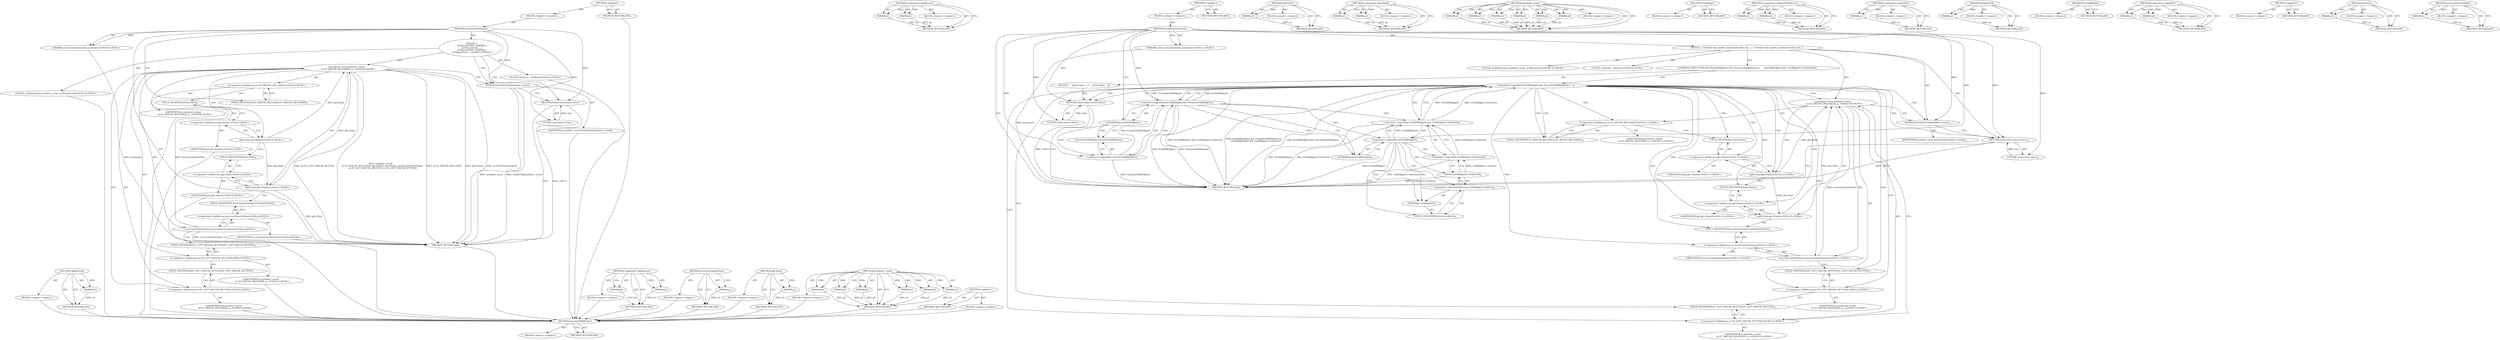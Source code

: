digraph "ui.EventTimeForNow" {
vulnerable_84 [label=<(METHOD,NotifyClick)>];
vulnerable_85 [label=<(PARAM,p1)>];
vulnerable_86 [label=<(BLOCK,&lt;empty&gt;,&lt;empty&gt;)>];
vulnerable_87 [label=<(METHOD_RETURN,ANY)>];
vulnerable_6 [label=<(METHOD,&lt;global&gt;)<SUB>1</SUB>>];
vulnerable_7 [label=<(BLOCK,&lt;empty&gt;,&lt;empty&gt;)<SUB>1</SUB>>];
vulnerable_8 [label=<(METHOD,AcceleratorPressed)<SUB>1</SUB>>];
vulnerable_9 [label="<(PARAM,const ui::Accelerator&amp; accelerator)<SUB>1</SUB>>"];
vulnerable_10 [label="<(BLOCK,{
   SetState(STATE_NORMAL);
   ui::MouseEvent ...,{
   SetState(STATE_NORMAL);
   ui::MouseEvent ...)<SUB>1</SUB>>"];
vulnerable_11 [label="<(LOCAL,SetState : SetState)<SUB>2</SUB>>"];
vulnerable_12 [label="<(LOCAL,ui.MouseEvent synthetic_event: ui.MouseEvent)<SUB>3</SUB>>"];
vulnerable_13 [label="<(synthetic_event,synthetic_event(
      ui::ET_MOUSE_RELEASED, g...)<SUB>3</SUB>>"];
vulnerable_14 [label="<(&lt;operator&gt;.fieldAccess,ui::ET_MOUSE_RELEASED)<SUB>4</SUB>>"];
vulnerable_15 [label="<(IDENTIFIER,ui,synthetic_event(
      ui::ET_MOUSE_RELEASED, g...)<SUB>4</SUB>>"];
vulnerable_16 [label=<(FIELD_IDENTIFIER,ET_MOUSE_RELEASED,ET_MOUSE_RELEASED)<SUB>4</SUB>>];
vulnerable_17 [label="<(gfx.Point,gfx::Point())<SUB>4</SUB>>"];
vulnerable_18 [label="<(&lt;operator&gt;.fieldAccess,gfx::Point)<SUB>4</SUB>>"];
vulnerable_19 [label="<(IDENTIFIER,gfx,gfx::Point())<SUB>4</SUB>>"];
vulnerable_20 [label=<(FIELD_IDENTIFIER,Point,Point)<SUB>4</SUB>>];
vulnerable_21 [label="<(gfx.Point,gfx::Point())<SUB>4</SUB>>"];
vulnerable_22 [label="<(&lt;operator&gt;.fieldAccess,gfx::Point)<SUB>4</SUB>>"];
vulnerable_23 [label="<(IDENTIFIER,gfx,gfx::Point())<SUB>4</SUB>>"];
vulnerable_24 [label=<(FIELD_IDENTIFIER,Point,Point)<SUB>4</SUB>>];
vulnerable_25 [label="<(ui.EventTimeForNow,ui::EventTimeForNow())<SUB>4</SUB>>"];
vulnerable_26 [label="<(&lt;operator&gt;.fieldAccess,ui::EventTimeForNow)<SUB>4</SUB>>"];
vulnerable_27 [label="<(IDENTIFIER,ui,ui::EventTimeForNow())<SUB>4</SUB>>"];
vulnerable_28 [label=<(FIELD_IDENTIFIER,EventTimeForNow,EventTimeForNow)<SUB>4</SUB>>];
vulnerable_29 [label="<(&lt;operator&gt;.fieldAccess,ui::EF_LEFT_MOUSE_BUTTON)<SUB>5</SUB>>"];
vulnerable_30 [label="<(IDENTIFIER,ui,synthetic_event(
      ui::ET_MOUSE_RELEASED, g...)<SUB>5</SUB>>"];
vulnerable_31 [label=<(FIELD_IDENTIFIER,EF_LEFT_MOUSE_BUTTON,EF_LEFT_MOUSE_BUTTON)<SUB>5</SUB>>];
vulnerable_32 [label="<(&lt;operator&gt;.fieldAccess,ui::EF_LEFT_MOUSE_BUTTON)<SUB>5</SUB>>"];
vulnerable_33 [label="<(IDENTIFIER,ui,synthetic_event(
      ui::ET_MOUSE_RELEASED, g...)<SUB>5</SUB>>"];
vulnerable_34 [label=<(FIELD_IDENTIFIER,EF_LEFT_MOUSE_BUTTON,EF_LEFT_MOUSE_BUTTON)<SUB>5</SUB>>];
vulnerable_35 [label=<(NotifyClick,NotifyClick(synthetic_event))<SUB>6</SUB>>];
vulnerable_36 [label=<(IDENTIFIER,synthetic_event,NotifyClick(synthetic_event))<SUB>6</SUB>>];
vulnerable_37 [label=<(RETURN,return true;,return true;)<SUB>7</SUB>>];
vulnerable_38 [label=<(LITERAL,true,return true;)<SUB>7</SUB>>];
vulnerable_39 [label=<(METHOD_RETURN,bool)<SUB>1</SUB>>];
vulnerable_41 [label=<(METHOD_RETURN,ANY)<SUB>1</SUB>>];
vulnerable_71 [label=<(METHOD,&lt;operator&gt;.fieldAccess)>];
vulnerable_72 [label=<(PARAM,p1)>];
vulnerable_73 [label=<(PARAM,p2)>];
vulnerable_74 [label=<(BLOCK,&lt;empty&gt;,&lt;empty&gt;)>];
vulnerable_75 [label=<(METHOD_RETURN,ANY)>];
vulnerable_80 [label=<(METHOD,ui.EventTimeForNow)>];
vulnerable_81 [label=<(PARAM,p1)>];
vulnerable_82 [label=<(BLOCK,&lt;empty&gt;,&lt;empty&gt;)>];
vulnerable_83 [label=<(METHOD_RETURN,ANY)>];
vulnerable_76 [label=<(METHOD,gfx.Point)>];
vulnerable_77 [label=<(PARAM,p1)>];
vulnerable_78 [label=<(BLOCK,&lt;empty&gt;,&lt;empty&gt;)>];
vulnerable_79 [label=<(METHOD_RETURN,ANY)>];
vulnerable_62 [label=<(METHOD,synthetic_event)>];
vulnerable_63 [label=<(PARAM,p1)>];
vulnerable_64 [label=<(PARAM,p2)>];
vulnerable_65 [label=<(PARAM,p3)>];
vulnerable_66 [label=<(PARAM,p4)>];
vulnerable_67 [label=<(PARAM,p5)>];
vulnerable_68 [label=<(PARAM,p6)>];
vulnerable_69 [label=<(BLOCK,&lt;empty&gt;,&lt;empty&gt;)>];
vulnerable_70 [label=<(METHOD_RETURN,ANY)>];
vulnerable_56 [label=<(METHOD,&lt;global&gt;)<SUB>1</SUB>>];
vulnerable_57 [label=<(BLOCK,&lt;empty&gt;,&lt;empty&gt;)>];
vulnerable_58 [label=<(METHOD_RETURN,ANY)>];
fixed_96 [label=<(METHOD,FocusInChildWidget)>];
fixed_97 [label=<(BLOCK,&lt;empty&gt;,&lt;empty&gt;)>];
fixed_98 [label=<(METHOD_RETURN,ANY)>];
fixed_120 [label=<(METHOD,&lt;operator&gt;.fieldAccess)>];
fixed_121 [label=<(PARAM,p1)>];
fixed_122 [label=<(PARAM,p2)>];
fixed_123 [label=<(BLOCK,&lt;empty&gt;,&lt;empty&gt;)>];
fixed_124 [label=<(METHOD_RETURN,ANY)>];
fixed_6 [label=<(METHOD,&lt;global&gt;)<SUB>1</SUB>>];
fixed_7 [label=<(BLOCK,&lt;empty&gt;,&lt;empty&gt;)<SUB>1</SUB>>];
fixed_8 [label=<(METHOD,AcceleratorPressed)<SUB>1</SUB>>];
fixed_9 [label="<(PARAM,const ui::Accelerator&amp; accelerator)<SUB>1</SUB>>"];
fixed_10 [label=<(BLOCK,{
  // Should only handle accelerators when act...,{
  // Should only handle accelerators when act...)<SUB>1</SUB>>];
fixed_11 [label=<(CONTROL_STRUCTURE,IF,if ((IsChildWidget() &amp;&amp; !FocusInChildWidget()) ||
      (!IsChildWidget() &amp;&amp; !GetWidget()-&gt;IsActive())))<SUB>5</SUB>>];
fixed_12 [label=<(&lt;operator&gt;.logicalOr,(IsChildWidget() &amp;&amp; !FocusInChildWidget()) ||
 ...)<SUB>5</SUB>>];
fixed_13 [label=<(&lt;operator&gt;.logicalAnd,IsChildWidget() &amp;&amp; !FocusInChildWidget())<SUB>5</SUB>>];
fixed_14 [label=<(IsChildWidget,IsChildWidget())<SUB>5</SUB>>];
fixed_15 [label=<(&lt;operator&gt;.logicalNot,!FocusInChildWidget())<SUB>5</SUB>>];
fixed_16 [label=<(FocusInChildWidget,FocusInChildWidget())<SUB>5</SUB>>];
fixed_17 [label=<(&lt;operator&gt;.logicalAnd,!IsChildWidget() &amp;&amp; !GetWidget()-&gt;IsActive())<SUB>6</SUB>>];
fixed_18 [label=<(&lt;operator&gt;.logicalNot,!IsChildWidget())<SUB>6</SUB>>];
fixed_19 [label=<(IsChildWidget,IsChildWidget())<SUB>6</SUB>>];
fixed_20 [label=<(&lt;operator&gt;.logicalNot,!GetWidget()-&gt;IsActive())<SUB>6</SUB>>];
fixed_21 [label=<(IsActive,GetWidget()-&gt;IsActive())<SUB>6</SUB>>];
fixed_22 [label=<(&lt;operator&gt;.indirectFieldAccess,GetWidget()-&gt;IsActive)<SUB>6</SUB>>];
fixed_23 [label=<(GetWidget,GetWidget())<SUB>6</SUB>>];
fixed_24 [label=<(FIELD_IDENTIFIER,IsActive,IsActive)<SUB>6</SUB>>];
fixed_25 [label=<(BLOCK,{
    return false;
  },{
    return false;
  })<SUB>6</SUB>>];
fixed_26 [label=<(RETURN,return false;,return false;)<SUB>7</SUB>>];
fixed_27 [label=<(LITERAL,false,return false;)<SUB>7</SUB>>];
fixed_28 [label="<(LOCAL,SetState : SetState)<SUB>9</SUB>>"];
fixed_29 [label="<(LOCAL,ui.MouseEvent synthetic_event: ui.MouseEvent)<SUB>10</SUB>>"];
fixed_30 [label="<(synthetic_event,synthetic_event(
      ui::ET_MOUSE_RELEASED, g...)<SUB>10</SUB>>"];
fixed_31 [label="<(&lt;operator&gt;.fieldAccess,ui::ET_MOUSE_RELEASED)<SUB>11</SUB>>"];
fixed_32 [label="<(IDENTIFIER,ui,synthetic_event(
      ui::ET_MOUSE_RELEASED, g...)<SUB>11</SUB>>"];
fixed_33 [label=<(FIELD_IDENTIFIER,ET_MOUSE_RELEASED,ET_MOUSE_RELEASED)<SUB>11</SUB>>];
fixed_34 [label="<(gfx.Point,gfx::Point())<SUB>11</SUB>>"];
fixed_35 [label="<(&lt;operator&gt;.fieldAccess,gfx::Point)<SUB>11</SUB>>"];
fixed_36 [label="<(IDENTIFIER,gfx,gfx::Point())<SUB>11</SUB>>"];
fixed_37 [label=<(FIELD_IDENTIFIER,Point,Point)<SUB>11</SUB>>];
fixed_38 [label="<(gfx.Point,gfx::Point())<SUB>11</SUB>>"];
fixed_39 [label="<(&lt;operator&gt;.fieldAccess,gfx::Point)<SUB>11</SUB>>"];
fixed_40 [label="<(IDENTIFIER,gfx,gfx::Point())<SUB>11</SUB>>"];
fixed_41 [label=<(FIELD_IDENTIFIER,Point,Point)<SUB>11</SUB>>];
fixed_42 [label="<(ui.EventTimeForNow,ui::EventTimeForNow())<SUB>11</SUB>>"];
fixed_43 [label="<(&lt;operator&gt;.fieldAccess,ui::EventTimeForNow)<SUB>11</SUB>>"];
fixed_44 [label="<(IDENTIFIER,ui,ui::EventTimeForNow())<SUB>11</SUB>>"];
fixed_45 [label=<(FIELD_IDENTIFIER,EventTimeForNow,EventTimeForNow)<SUB>11</SUB>>];
fixed_46 [label="<(&lt;operator&gt;.fieldAccess,ui::EF_LEFT_MOUSE_BUTTON)<SUB>12</SUB>>"];
fixed_47 [label="<(IDENTIFIER,ui,synthetic_event(
      ui::ET_MOUSE_RELEASED, g...)<SUB>12</SUB>>"];
fixed_48 [label=<(FIELD_IDENTIFIER,EF_LEFT_MOUSE_BUTTON,EF_LEFT_MOUSE_BUTTON)<SUB>12</SUB>>];
fixed_49 [label="<(&lt;operator&gt;.fieldAccess,ui::EF_LEFT_MOUSE_BUTTON)<SUB>12</SUB>>"];
fixed_50 [label="<(IDENTIFIER,ui,synthetic_event(
      ui::ET_MOUSE_RELEASED, g...)<SUB>12</SUB>>"];
fixed_51 [label=<(FIELD_IDENTIFIER,EF_LEFT_MOUSE_BUTTON,EF_LEFT_MOUSE_BUTTON)<SUB>12</SUB>>];
fixed_52 [label=<(NotifyClick,NotifyClick(synthetic_event))<SUB>13</SUB>>];
fixed_53 [label=<(IDENTIFIER,synthetic_event,NotifyClick(synthetic_event))<SUB>13</SUB>>];
fixed_54 [label=<(RETURN,return true;,return true;)<SUB>14</SUB>>];
fixed_55 [label=<(LITERAL,true,return true;)<SUB>14</SUB>>];
fixed_56 [label=<(METHOD_RETURN,bool)<SUB>1</SUB>>];
fixed_58 [label=<(METHOD_RETURN,ANY)<SUB>1</SUB>>];
fixed_125 [label=<(METHOD,gfx.Point)>];
fixed_126 [label=<(PARAM,p1)>];
fixed_127 [label=<(BLOCK,&lt;empty&gt;,&lt;empty&gt;)>];
fixed_128 [label=<(METHOD_RETURN,ANY)>];
fixed_84 [label=<(METHOD,&lt;operator&gt;.logicalAnd)>];
fixed_85 [label=<(PARAM,p1)>];
fixed_86 [label=<(PARAM,p2)>];
fixed_87 [label=<(BLOCK,&lt;empty&gt;,&lt;empty&gt;)>];
fixed_88 [label=<(METHOD_RETURN,ANY)>];
fixed_111 [label=<(METHOD,synthetic_event)>];
fixed_112 [label=<(PARAM,p1)>];
fixed_113 [label=<(PARAM,p2)>];
fixed_114 [label=<(PARAM,p3)>];
fixed_115 [label=<(PARAM,p4)>];
fixed_116 [label=<(PARAM,p5)>];
fixed_117 [label=<(PARAM,p6)>];
fixed_118 [label=<(BLOCK,&lt;empty&gt;,&lt;empty&gt;)>];
fixed_119 [label=<(METHOD_RETURN,ANY)>];
fixed_108 [label=<(METHOD,GetWidget)>];
fixed_109 [label=<(BLOCK,&lt;empty&gt;,&lt;empty&gt;)>];
fixed_110 [label=<(METHOD_RETURN,ANY)>];
fixed_103 [label=<(METHOD,&lt;operator&gt;.indirectFieldAccess)>];
fixed_104 [label=<(PARAM,p1)>];
fixed_105 [label=<(PARAM,p2)>];
fixed_106 [label=<(BLOCK,&lt;empty&gt;,&lt;empty&gt;)>];
fixed_107 [label=<(METHOD_RETURN,ANY)>];
fixed_92 [label=<(METHOD,&lt;operator&gt;.logicalNot)>];
fixed_93 [label=<(PARAM,p1)>];
fixed_94 [label=<(BLOCK,&lt;empty&gt;,&lt;empty&gt;)>];
fixed_95 [label=<(METHOD_RETURN,ANY)>];
fixed_133 [label=<(METHOD,NotifyClick)>];
fixed_134 [label=<(PARAM,p1)>];
fixed_135 [label=<(BLOCK,&lt;empty&gt;,&lt;empty&gt;)>];
fixed_136 [label=<(METHOD_RETURN,ANY)>];
fixed_89 [label=<(METHOD,IsChildWidget)>];
fixed_90 [label=<(BLOCK,&lt;empty&gt;,&lt;empty&gt;)>];
fixed_91 [label=<(METHOD_RETURN,ANY)>];
fixed_79 [label=<(METHOD,&lt;operator&gt;.logicalOr)>];
fixed_80 [label=<(PARAM,p1)>];
fixed_81 [label=<(PARAM,p2)>];
fixed_82 [label=<(BLOCK,&lt;empty&gt;,&lt;empty&gt;)>];
fixed_83 [label=<(METHOD_RETURN,ANY)>];
fixed_73 [label=<(METHOD,&lt;global&gt;)<SUB>1</SUB>>];
fixed_74 [label=<(BLOCK,&lt;empty&gt;,&lt;empty&gt;)>];
fixed_75 [label=<(METHOD_RETURN,ANY)>];
fixed_99 [label=<(METHOD,IsActive)>];
fixed_100 [label=<(PARAM,p1)>];
fixed_101 [label=<(BLOCK,&lt;empty&gt;,&lt;empty&gt;)>];
fixed_102 [label=<(METHOD_RETURN,ANY)>];
fixed_129 [label=<(METHOD,ui.EventTimeForNow)>];
fixed_130 [label=<(PARAM,p1)>];
fixed_131 [label=<(BLOCK,&lt;empty&gt;,&lt;empty&gt;)>];
fixed_132 [label=<(METHOD_RETURN,ANY)>];
vulnerable_84 -> vulnerable_85  [key=0, label="AST: "];
vulnerable_84 -> vulnerable_85  [key=1, label="DDG: "];
vulnerable_84 -> vulnerable_86  [key=0, label="AST: "];
vulnerable_84 -> vulnerable_87  [key=0, label="AST: "];
vulnerable_84 -> vulnerable_87  [key=1, label="CFG: "];
vulnerable_85 -> vulnerable_87  [key=0, label="DDG: p1"];
vulnerable_86 -> fixed_96  [key=0];
vulnerable_87 -> fixed_96  [key=0];
vulnerable_6 -> vulnerable_7  [key=0, label="AST: "];
vulnerable_6 -> vulnerable_41  [key=0, label="AST: "];
vulnerable_6 -> vulnerable_41  [key=1, label="CFG: "];
vulnerable_7 -> vulnerable_8  [key=0, label="AST: "];
vulnerable_8 -> vulnerable_9  [key=0, label="AST: "];
vulnerable_8 -> vulnerable_9  [key=1, label="DDG: "];
vulnerable_8 -> vulnerable_10  [key=0, label="AST: "];
vulnerable_8 -> vulnerable_39  [key=0, label="AST: "];
vulnerable_8 -> vulnerable_16  [key=0, label="CFG: "];
vulnerable_8 -> vulnerable_37  [key=0, label="DDG: "];
vulnerable_8 -> vulnerable_35  [key=0, label="DDG: "];
vulnerable_8 -> vulnerable_38  [key=0, label="DDG: "];
vulnerable_9 -> vulnerable_39  [key=0, label="DDG: accelerator"];
vulnerable_10 -> vulnerable_11  [key=0, label="AST: "];
vulnerable_10 -> vulnerable_12  [key=0, label="AST: "];
vulnerable_10 -> vulnerable_13  [key=0, label="AST: "];
vulnerable_10 -> vulnerable_35  [key=0, label="AST: "];
vulnerable_10 -> vulnerable_37  [key=0, label="AST: "];
vulnerable_11 -> fixed_96  [key=0];
vulnerable_12 -> fixed_96  [key=0];
vulnerable_13 -> vulnerable_14  [key=0, label="AST: "];
vulnerable_13 -> vulnerable_17  [key=0, label="AST: "];
vulnerable_13 -> vulnerable_21  [key=0, label="AST: "];
vulnerable_13 -> vulnerable_25  [key=0, label="AST: "];
vulnerable_13 -> vulnerable_29  [key=0, label="AST: "];
vulnerable_13 -> vulnerable_32  [key=0, label="AST: "];
vulnerable_13 -> vulnerable_35  [key=0, label="CFG: "];
vulnerable_13 -> vulnerable_39  [key=0, label="DDG: ui::ET_MOUSE_RELEASED"];
vulnerable_13 -> vulnerable_39  [key=1, label="DDG: gfx::Point()"];
vulnerable_13 -> vulnerable_39  [key=2, label="DDG: ui::EventTimeForNow()"];
vulnerable_13 -> vulnerable_39  [key=3, label="DDG: ui::EF_LEFT_MOUSE_BUTTON"];
vulnerable_13 -> vulnerable_39  [key=4, label="DDG: synthetic_event(
      ui::ET_MOUSE_RELEASED, gfx::Point(), gfx::Point(), ui::EventTimeForNow(),
      ui::EF_LEFT_MOUSE_BUTTON, ui::EF_LEFT_MOUSE_BUTTON)"];
vulnerable_14 -> vulnerable_15  [key=0, label="AST: "];
vulnerable_14 -> vulnerable_16  [key=0, label="AST: "];
vulnerable_14 -> vulnerable_20  [key=0, label="CFG: "];
vulnerable_15 -> fixed_96  [key=0];
vulnerable_16 -> vulnerable_14  [key=0, label="CFG: "];
vulnerable_17 -> vulnerable_18  [key=0, label="AST: "];
vulnerable_17 -> vulnerable_24  [key=0, label="CFG: "];
vulnerable_17 -> vulnerable_13  [key=0, label="DDG: gfx::Point"];
vulnerable_17 -> vulnerable_21  [key=0, label="DDG: gfx::Point"];
vulnerable_18 -> vulnerable_19  [key=0, label="AST: "];
vulnerable_18 -> vulnerable_20  [key=0, label="AST: "];
vulnerable_18 -> vulnerable_17  [key=0, label="CFG: "];
vulnerable_19 -> fixed_96  [key=0];
vulnerable_20 -> vulnerable_18  [key=0, label="CFG: "];
vulnerable_21 -> vulnerable_22  [key=0, label="AST: "];
vulnerable_21 -> vulnerable_28  [key=0, label="CFG: "];
vulnerable_21 -> vulnerable_39  [key=0, label="DDG: gfx::Point"];
vulnerable_21 -> vulnerable_13  [key=0, label="DDG: gfx::Point"];
vulnerable_22 -> vulnerable_23  [key=0, label="AST: "];
vulnerable_22 -> vulnerable_24  [key=0, label="AST: "];
vulnerable_22 -> vulnerable_21  [key=0, label="CFG: "];
vulnerable_23 -> fixed_96  [key=0];
vulnerable_24 -> vulnerable_22  [key=0, label="CFG: "];
vulnerable_25 -> vulnerable_26  [key=0, label="AST: "];
vulnerable_25 -> vulnerable_31  [key=0, label="CFG: "];
vulnerable_25 -> vulnerable_39  [key=0, label="DDG: ui::EventTimeForNow"];
vulnerable_25 -> vulnerable_13  [key=0, label="DDG: ui::EventTimeForNow"];
vulnerable_26 -> vulnerable_27  [key=0, label="AST: "];
vulnerable_26 -> vulnerable_28  [key=0, label="AST: "];
vulnerable_26 -> vulnerable_25  [key=0, label="CFG: "];
vulnerable_27 -> fixed_96  [key=0];
vulnerable_28 -> vulnerable_26  [key=0, label="CFG: "];
vulnerable_29 -> vulnerable_30  [key=0, label="AST: "];
vulnerable_29 -> vulnerable_31  [key=0, label="AST: "];
vulnerable_29 -> vulnerable_34  [key=0, label="CFG: "];
vulnerable_30 -> fixed_96  [key=0];
vulnerable_31 -> vulnerable_29  [key=0, label="CFG: "];
vulnerable_32 -> vulnerable_33  [key=0, label="AST: "];
vulnerable_32 -> vulnerable_34  [key=0, label="AST: "];
vulnerable_32 -> vulnerable_13  [key=0, label="CFG: "];
vulnerable_33 -> fixed_96  [key=0];
vulnerable_34 -> vulnerable_32  [key=0, label="CFG: "];
vulnerable_35 -> vulnerable_36  [key=0, label="AST: "];
vulnerable_35 -> vulnerable_37  [key=0, label="CFG: "];
vulnerable_35 -> vulnerable_39  [key=0, label="DDG: synthetic_event"];
vulnerable_35 -> vulnerable_39  [key=1, label="DDG: NotifyClick(synthetic_event)"];
vulnerable_36 -> fixed_96  [key=0];
vulnerable_37 -> vulnerable_38  [key=0, label="AST: "];
vulnerable_37 -> vulnerable_39  [key=0, label="CFG: "];
vulnerable_37 -> vulnerable_39  [key=1, label="DDG: &lt;RET&gt;"];
vulnerable_38 -> vulnerable_37  [key=0, label="DDG: true"];
vulnerable_39 -> fixed_96  [key=0];
vulnerable_41 -> fixed_96  [key=0];
vulnerable_71 -> vulnerable_72  [key=0, label="AST: "];
vulnerable_71 -> vulnerable_72  [key=1, label="DDG: "];
vulnerable_71 -> vulnerable_74  [key=0, label="AST: "];
vulnerable_71 -> vulnerable_73  [key=0, label="AST: "];
vulnerable_71 -> vulnerable_73  [key=1, label="DDG: "];
vulnerable_71 -> vulnerable_75  [key=0, label="AST: "];
vulnerable_71 -> vulnerable_75  [key=1, label="CFG: "];
vulnerable_72 -> vulnerable_75  [key=0, label="DDG: p1"];
vulnerable_73 -> vulnerable_75  [key=0, label="DDG: p2"];
vulnerable_74 -> fixed_96  [key=0];
vulnerable_75 -> fixed_96  [key=0];
vulnerable_80 -> vulnerable_81  [key=0, label="AST: "];
vulnerable_80 -> vulnerable_81  [key=1, label="DDG: "];
vulnerable_80 -> vulnerable_82  [key=0, label="AST: "];
vulnerable_80 -> vulnerable_83  [key=0, label="AST: "];
vulnerable_80 -> vulnerable_83  [key=1, label="CFG: "];
vulnerable_81 -> vulnerable_83  [key=0, label="DDG: p1"];
vulnerable_82 -> fixed_96  [key=0];
vulnerable_83 -> fixed_96  [key=0];
vulnerable_76 -> vulnerable_77  [key=0, label="AST: "];
vulnerable_76 -> vulnerable_77  [key=1, label="DDG: "];
vulnerable_76 -> vulnerable_78  [key=0, label="AST: "];
vulnerable_76 -> vulnerable_79  [key=0, label="AST: "];
vulnerable_76 -> vulnerable_79  [key=1, label="CFG: "];
vulnerable_77 -> vulnerable_79  [key=0, label="DDG: p1"];
vulnerable_78 -> fixed_96  [key=0];
vulnerable_79 -> fixed_96  [key=0];
vulnerable_62 -> vulnerable_63  [key=0, label="AST: "];
vulnerable_62 -> vulnerable_63  [key=1, label="DDG: "];
vulnerable_62 -> vulnerable_69  [key=0, label="AST: "];
vulnerable_62 -> vulnerable_64  [key=0, label="AST: "];
vulnerable_62 -> vulnerable_64  [key=1, label="DDG: "];
vulnerable_62 -> vulnerable_70  [key=0, label="AST: "];
vulnerable_62 -> vulnerable_70  [key=1, label="CFG: "];
vulnerable_62 -> vulnerable_65  [key=0, label="AST: "];
vulnerable_62 -> vulnerable_65  [key=1, label="DDG: "];
vulnerable_62 -> vulnerable_66  [key=0, label="AST: "];
vulnerable_62 -> vulnerable_66  [key=1, label="DDG: "];
vulnerable_62 -> vulnerable_67  [key=0, label="AST: "];
vulnerable_62 -> vulnerable_67  [key=1, label="DDG: "];
vulnerable_62 -> vulnerable_68  [key=0, label="AST: "];
vulnerable_62 -> vulnerable_68  [key=1, label="DDG: "];
vulnerable_63 -> vulnerable_70  [key=0, label="DDG: p1"];
vulnerable_64 -> vulnerable_70  [key=0, label="DDG: p2"];
vulnerable_65 -> vulnerable_70  [key=0, label="DDG: p3"];
vulnerable_66 -> vulnerable_70  [key=0, label="DDG: p4"];
vulnerable_67 -> vulnerable_70  [key=0, label="DDG: p5"];
vulnerable_68 -> vulnerable_70  [key=0, label="DDG: p6"];
vulnerable_69 -> fixed_96  [key=0];
vulnerable_70 -> fixed_96  [key=0];
vulnerable_56 -> vulnerable_57  [key=0, label="AST: "];
vulnerable_56 -> vulnerable_58  [key=0, label="AST: "];
vulnerable_56 -> vulnerable_58  [key=1, label="CFG: "];
vulnerable_57 -> fixed_96  [key=0];
vulnerable_58 -> fixed_96  [key=0];
fixed_96 -> fixed_97  [key=0, label="AST: "];
fixed_96 -> fixed_98  [key=0, label="AST: "];
fixed_96 -> fixed_98  [key=1, label="CFG: "];
fixed_120 -> fixed_121  [key=0, label="AST: "];
fixed_120 -> fixed_121  [key=1, label="DDG: "];
fixed_120 -> fixed_123  [key=0, label="AST: "];
fixed_120 -> fixed_122  [key=0, label="AST: "];
fixed_120 -> fixed_122  [key=1, label="DDG: "];
fixed_120 -> fixed_124  [key=0, label="AST: "];
fixed_120 -> fixed_124  [key=1, label="CFG: "];
fixed_121 -> fixed_124  [key=0, label="DDG: p1"];
fixed_122 -> fixed_124  [key=0, label="DDG: p2"];
fixed_6 -> fixed_7  [key=0, label="AST: "];
fixed_6 -> fixed_58  [key=0, label="AST: "];
fixed_6 -> fixed_58  [key=1, label="CFG: "];
fixed_7 -> fixed_8  [key=0, label="AST: "];
fixed_8 -> fixed_9  [key=0, label="AST: "];
fixed_8 -> fixed_9  [key=1, label="DDG: "];
fixed_8 -> fixed_10  [key=0, label="AST: "];
fixed_8 -> fixed_56  [key=0, label="AST: "];
fixed_8 -> fixed_14  [key=0, label="CFG: "];
fixed_8 -> fixed_54  [key=0, label="DDG: "];
fixed_8 -> fixed_52  [key=0, label="DDG: "];
fixed_8 -> fixed_55  [key=0, label="DDG: "];
fixed_8 -> fixed_26  [key=0, label="DDG: "];
fixed_8 -> fixed_13  [key=0, label="DDG: "];
fixed_8 -> fixed_27  [key=0, label="DDG: "];
fixed_8 -> fixed_15  [key=0, label="DDG: "];
fixed_8 -> fixed_18  [key=0, label="DDG: "];
fixed_9 -> fixed_56  [key=0, label="DDG: accelerator"];
fixed_10 -> fixed_11  [key=0, label="AST: "];
fixed_10 -> fixed_28  [key=0, label="AST: "];
fixed_10 -> fixed_29  [key=0, label="AST: "];
fixed_10 -> fixed_30  [key=0, label="AST: "];
fixed_10 -> fixed_52  [key=0, label="AST: "];
fixed_10 -> fixed_54  [key=0, label="AST: "];
fixed_11 -> fixed_12  [key=0, label="AST: "];
fixed_11 -> fixed_25  [key=0, label="AST: "];
fixed_12 -> fixed_13  [key=0, label="AST: "];
fixed_12 -> fixed_17  [key=0, label="AST: "];
fixed_12 -> fixed_26  [key=0, label="CFG: "];
fixed_12 -> fixed_26  [key=1, label="CDG: "];
fixed_12 -> fixed_33  [key=0, label="CFG: "];
fixed_12 -> fixed_33  [key=1, label="CDG: "];
fixed_12 -> fixed_56  [key=0, label="DDG: IsChildWidget() &amp;&amp; !FocusInChildWidget()"];
fixed_12 -> fixed_56  [key=1, label="DDG: !IsChildWidget() &amp;&amp; !GetWidget()-&gt;IsActive()"];
fixed_12 -> fixed_56  [key=2, label="DDG: (IsChildWidget() &amp;&amp; !FocusInChildWidget()) ||
      (!IsChildWidget() &amp;&amp; !GetWidget()-&gt;IsActive())"];
fixed_12 -> fixed_30  [key=0, label="CDG: "];
fixed_12 -> fixed_34  [key=0, label="CDG: "];
fixed_12 -> fixed_48  [key=0, label="CDG: "];
fixed_12 -> fixed_49  [key=0, label="CDG: "];
fixed_12 -> fixed_42  [key=0, label="CDG: "];
fixed_12 -> fixed_51  [key=0, label="CDG: "];
fixed_12 -> fixed_52  [key=0, label="CDG: "];
fixed_12 -> fixed_37  [key=0, label="CDG: "];
fixed_12 -> fixed_46  [key=0, label="CDG: "];
fixed_12 -> fixed_38  [key=0, label="CDG: "];
fixed_12 -> fixed_41  [key=0, label="CDG: "];
fixed_12 -> fixed_45  [key=0, label="CDG: "];
fixed_12 -> fixed_35  [key=0, label="CDG: "];
fixed_12 -> fixed_54  [key=0, label="CDG: "];
fixed_12 -> fixed_39  [key=0, label="CDG: "];
fixed_12 -> fixed_31  [key=0, label="CDG: "];
fixed_12 -> fixed_43  [key=0, label="CDG: "];
fixed_13 -> fixed_14  [key=0, label="AST: "];
fixed_13 -> fixed_15  [key=0, label="AST: "];
fixed_13 -> fixed_19  [key=0, label="CFG: "];
fixed_13 -> fixed_19  [key=1, label="CDG: "];
fixed_13 -> fixed_12  [key=0, label="CFG: "];
fixed_13 -> fixed_12  [key=1, label="DDG: IsChildWidget()"];
fixed_13 -> fixed_12  [key=2, label="DDG: !FocusInChildWidget()"];
fixed_13 -> fixed_56  [key=0, label="DDG: IsChildWidget()"];
fixed_13 -> fixed_56  [key=1, label="DDG: !FocusInChildWidget()"];
fixed_13 -> fixed_17  [key=0, label="CDG: "];
fixed_13 -> fixed_18  [key=0, label="CDG: "];
fixed_14 -> fixed_16  [key=0, label="CFG: "];
fixed_14 -> fixed_16  [key=1, label="CDG: "];
fixed_14 -> fixed_13  [key=0, label="CFG: "];
fixed_14 -> fixed_15  [key=0, label="CDG: "];
fixed_15 -> fixed_16  [key=0, label="AST: "];
fixed_15 -> fixed_13  [key=0, label="CFG: "];
fixed_15 -> fixed_13  [key=1, label="DDG: FocusInChildWidget()"];
fixed_15 -> fixed_56  [key=0, label="DDG: FocusInChildWidget()"];
fixed_16 -> fixed_15  [key=0, label="CFG: "];
fixed_17 -> fixed_18  [key=0, label="AST: "];
fixed_17 -> fixed_20  [key=0, label="AST: "];
fixed_17 -> fixed_12  [key=0, label="CFG: "];
fixed_17 -> fixed_12  [key=1, label="DDG: !IsChildWidget()"];
fixed_17 -> fixed_12  [key=2, label="DDG: !GetWidget()-&gt;IsActive()"];
fixed_17 -> fixed_56  [key=0, label="DDG: !IsChildWidget()"];
fixed_17 -> fixed_56  [key=1, label="DDG: !GetWidget()-&gt;IsActive()"];
fixed_18 -> fixed_19  [key=0, label="AST: "];
fixed_18 -> fixed_23  [key=0, label="CFG: "];
fixed_18 -> fixed_23  [key=1, label="CDG: "];
fixed_18 -> fixed_17  [key=0, label="CFG: "];
fixed_18 -> fixed_17  [key=1, label="DDG: IsChildWidget()"];
fixed_18 -> fixed_56  [key=0, label="DDG: IsChildWidget()"];
fixed_18 -> fixed_24  [key=0, label="CDG: "];
fixed_18 -> fixed_21  [key=0, label="CDG: "];
fixed_18 -> fixed_20  [key=0, label="CDG: "];
fixed_18 -> fixed_22  [key=0, label="CDG: "];
fixed_19 -> fixed_18  [key=0, label="CFG: "];
fixed_20 -> fixed_21  [key=0, label="AST: "];
fixed_20 -> fixed_17  [key=0, label="CFG: "];
fixed_20 -> fixed_17  [key=1, label="DDG: GetWidget()-&gt;IsActive()"];
fixed_20 -> fixed_56  [key=0, label="DDG: GetWidget()-&gt;IsActive()"];
fixed_21 -> fixed_22  [key=0, label="AST: "];
fixed_21 -> fixed_20  [key=0, label="CFG: "];
fixed_21 -> fixed_20  [key=1, label="DDG: GetWidget()-&gt;IsActive"];
fixed_21 -> fixed_56  [key=0, label="DDG: GetWidget()-&gt;IsActive"];
fixed_22 -> fixed_23  [key=0, label="AST: "];
fixed_22 -> fixed_24  [key=0, label="AST: "];
fixed_22 -> fixed_21  [key=0, label="CFG: "];
fixed_23 -> fixed_24  [key=0, label="CFG: "];
fixed_24 -> fixed_22  [key=0, label="CFG: "];
fixed_25 -> fixed_26  [key=0, label="AST: "];
fixed_26 -> fixed_27  [key=0, label="AST: "];
fixed_26 -> fixed_56  [key=0, label="CFG: "];
fixed_26 -> fixed_56  [key=1, label="DDG: &lt;RET&gt;"];
fixed_27 -> fixed_26  [key=0, label="DDG: false"];
fixed_30 -> fixed_31  [key=0, label="AST: "];
fixed_30 -> fixed_34  [key=0, label="AST: "];
fixed_30 -> fixed_38  [key=0, label="AST: "];
fixed_30 -> fixed_42  [key=0, label="AST: "];
fixed_30 -> fixed_46  [key=0, label="AST: "];
fixed_30 -> fixed_49  [key=0, label="AST: "];
fixed_30 -> fixed_52  [key=0, label="CFG: "];
fixed_31 -> fixed_32  [key=0, label="AST: "];
fixed_31 -> fixed_33  [key=0, label="AST: "];
fixed_31 -> fixed_37  [key=0, label="CFG: "];
fixed_33 -> fixed_31  [key=0, label="CFG: "];
fixed_34 -> fixed_35  [key=0, label="AST: "];
fixed_34 -> fixed_41  [key=0, label="CFG: "];
fixed_34 -> fixed_30  [key=0, label="DDG: gfx::Point"];
fixed_34 -> fixed_38  [key=0, label="DDG: gfx::Point"];
fixed_35 -> fixed_36  [key=0, label="AST: "];
fixed_35 -> fixed_37  [key=0, label="AST: "];
fixed_35 -> fixed_34  [key=0, label="CFG: "];
fixed_37 -> fixed_35  [key=0, label="CFG: "];
fixed_38 -> fixed_39  [key=0, label="AST: "];
fixed_38 -> fixed_45  [key=0, label="CFG: "];
fixed_38 -> fixed_30  [key=0, label="DDG: gfx::Point"];
fixed_39 -> fixed_40  [key=0, label="AST: "];
fixed_39 -> fixed_41  [key=0, label="AST: "];
fixed_39 -> fixed_38  [key=0, label="CFG: "];
fixed_41 -> fixed_39  [key=0, label="CFG: "];
fixed_42 -> fixed_43  [key=0, label="AST: "];
fixed_42 -> fixed_48  [key=0, label="CFG: "];
fixed_42 -> fixed_30  [key=0, label="DDG: ui::EventTimeForNow"];
fixed_43 -> fixed_44  [key=0, label="AST: "];
fixed_43 -> fixed_45  [key=0, label="AST: "];
fixed_43 -> fixed_42  [key=0, label="CFG: "];
fixed_45 -> fixed_43  [key=0, label="CFG: "];
fixed_46 -> fixed_47  [key=0, label="AST: "];
fixed_46 -> fixed_48  [key=0, label="AST: "];
fixed_46 -> fixed_51  [key=0, label="CFG: "];
fixed_48 -> fixed_46  [key=0, label="CFG: "];
fixed_49 -> fixed_50  [key=0, label="AST: "];
fixed_49 -> fixed_51  [key=0, label="AST: "];
fixed_49 -> fixed_30  [key=0, label="CFG: "];
fixed_51 -> fixed_49  [key=0, label="CFG: "];
fixed_52 -> fixed_53  [key=0, label="AST: "];
fixed_52 -> fixed_54  [key=0, label="CFG: "];
fixed_54 -> fixed_55  [key=0, label="AST: "];
fixed_54 -> fixed_56  [key=0, label="CFG: "];
fixed_54 -> fixed_56  [key=1, label="DDG: &lt;RET&gt;"];
fixed_55 -> fixed_54  [key=0, label="DDG: true"];
fixed_125 -> fixed_126  [key=0, label="AST: "];
fixed_125 -> fixed_126  [key=1, label="DDG: "];
fixed_125 -> fixed_127  [key=0, label="AST: "];
fixed_125 -> fixed_128  [key=0, label="AST: "];
fixed_125 -> fixed_128  [key=1, label="CFG: "];
fixed_126 -> fixed_128  [key=0, label="DDG: p1"];
fixed_84 -> fixed_85  [key=0, label="AST: "];
fixed_84 -> fixed_85  [key=1, label="DDG: "];
fixed_84 -> fixed_87  [key=0, label="AST: "];
fixed_84 -> fixed_86  [key=0, label="AST: "];
fixed_84 -> fixed_86  [key=1, label="DDG: "];
fixed_84 -> fixed_88  [key=0, label="AST: "];
fixed_84 -> fixed_88  [key=1, label="CFG: "];
fixed_85 -> fixed_88  [key=0, label="DDG: p1"];
fixed_86 -> fixed_88  [key=0, label="DDG: p2"];
fixed_111 -> fixed_112  [key=0, label="AST: "];
fixed_111 -> fixed_112  [key=1, label="DDG: "];
fixed_111 -> fixed_118  [key=0, label="AST: "];
fixed_111 -> fixed_113  [key=0, label="AST: "];
fixed_111 -> fixed_113  [key=1, label="DDG: "];
fixed_111 -> fixed_119  [key=0, label="AST: "];
fixed_111 -> fixed_119  [key=1, label="CFG: "];
fixed_111 -> fixed_114  [key=0, label="AST: "];
fixed_111 -> fixed_114  [key=1, label="DDG: "];
fixed_111 -> fixed_115  [key=0, label="AST: "];
fixed_111 -> fixed_115  [key=1, label="DDG: "];
fixed_111 -> fixed_116  [key=0, label="AST: "];
fixed_111 -> fixed_116  [key=1, label="DDG: "];
fixed_111 -> fixed_117  [key=0, label="AST: "];
fixed_111 -> fixed_117  [key=1, label="DDG: "];
fixed_112 -> fixed_119  [key=0, label="DDG: p1"];
fixed_113 -> fixed_119  [key=0, label="DDG: p2"];
fixed_114 -> fixed_119  [key=0, label="DDG: p3"];
fixed_115 -> fixed_119  [key=0, label="DDG: p4"];
fixed_116 -> fixed_119  [key=0, label="DDG: p5"];
fixed_117 -> fixed_119  [key=0, label="DDG: p6"];
fixed_108 -> fixed_109  [key=0, label="AST: "];
fixed_108 -> fixed_110  [key=0, label="AST: "];
fixed_108 -> fixed_110  [key=1, label="CFG: "];
fixed_103 -> fixed_104  [key=0, label="AST: "];
fixed_103 -> fixed_104  [key=1, label="DDG: "];
fixed_103 -> fixed_106  [key=0, label="AST: "];
fixed_103 -> fixed_105  [key=0, label="AST: "];
fixed_103 -> fixed_105  [key=1, label="DDG: "];
fixed_103 -> fixed_107  [key=0, label="AST: "];
fixed_103 -> fixed_107  [key=1, label="CFG: "];
fixed_104 -> fixed_107  [key=0, label="DDG: p1"];
fixed_105 -> fixed_107  [key=0, label="DDG: p2"];
fixed_92 -> fixed_93  [key=0, label="AST: "];
fixed_92 -> fixed_93  [key=1, label="DDG: "];
fixed_92 -> fixed_94  [key=0, label="AST: "];
fixed_92 -> fixed_95  [key=0, label="AST: "];
fixed_92 -> fixed_95  [key=1, label="CFG: "];
fixed_93 -> fixed_95  [key=0, label="DDG: p1"];
fixed_133 -> fixed_134  [key=0, label="AST: "];
fixed_133 -> fixed_134  [key=1, label="DDG: "];
fixed_133 -> fixed_135  [key=0, label="AST: "];
fixed_133 -> fixed_136  [key=0, label="AST: "];
fixed_133 -> fixed_136  [key=1, label="CFG: "];
fixed_134 -> fixed_136  [key=0, label="DDG: p1"];
fixed_89 -> fixed_90  [key=0, label="AST: "];
fixed_89 -> fixed_91  [key=0, label="AST: "];
fixed_89 -> fixed_91  [key=1, label="CFG: "];
fixed_79 -> fixed_80  [key=0, label="AST: "];
fixed_79 -> fixed_80  [key=1, label="DDG: "];
fixed_79 -> fixed_82  [key=0, label="AST: "];
fixed_79 -> fixed_81  [key=0, label="AST: "];
fixed_79 -> fixed_81  [key=1, label="DDG: "];
fixed_79 -> fixed_83  [key=0, label="AST: "];
fixed_79 -> fixed_83  [key=1, label="CFG: "];
fixed_80 -> fixed_83  [key=0, label="DDG: p1"];
fixed_81 -> fixed_83  [key=0, label="DDG: p2"];
fixed_73 -> fixed_74  [key=0, label="AST: "];
fixed_73 -> fixed_75  [key=0, label="AST: "];
fixed_73 -> fixed_75  [key=1, label="CFG: "];
fixed_99 -> fixed_100  [key=0, label="AST: "];
fixed_99 -> fixed_100  [key=1, label="DDG: "];
fixed_99 -> fixed_101  [key=0, label="AST: "];
fixed_99 -> fixed_102  [key=0, label="AST: "];
fixed_99 -> fixed_102  [key=1, label="CFG: "];
fixed_100 -> fixed_102  [key=0, label="DDG: p1"];
fixed_129 -> fixed_130  [key=0, label="AST: "];
fixed_129 -> fixed_130  [key=1, label="DDG: "];
fixed_129 -> fixed_131  [key=0, label="AST: "];
fixed_129 -> fixed_132  [key=0, label="AST: "];
fixed_129 -> fixed_132  [key=1, label="CFG: "];
fixed_130 -> fixed_132  [key=0, label="DDG: p1"];
}
